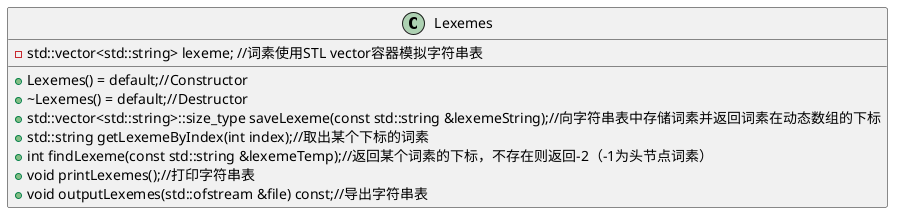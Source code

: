 @startuml

class Lexemes {
    -std::vector<std::string> lexeme; //词素使用STL vector容器模拟字符串表
    +Lexemes() = default;//Constructor
    +~Lexemes() = default;//Destructor
    +std::vector<std::string>::size_type saveLexeme(const std::string &lexemeString);//向字符串表中存储词素并返回词素在动态数组的下标
    +std::string getLexemeByIndex(int index);//取出某个下标的词素
    +int findLexeme(const std::string &lexemeTemp);//返回某个词素的下标，不存在则返回-2（-1为头节点词素）
    +void printLexemes();//打印字符串表
    +void outputLexemes(std::ofstream &file) const;//导出字符串表
}

@enduml